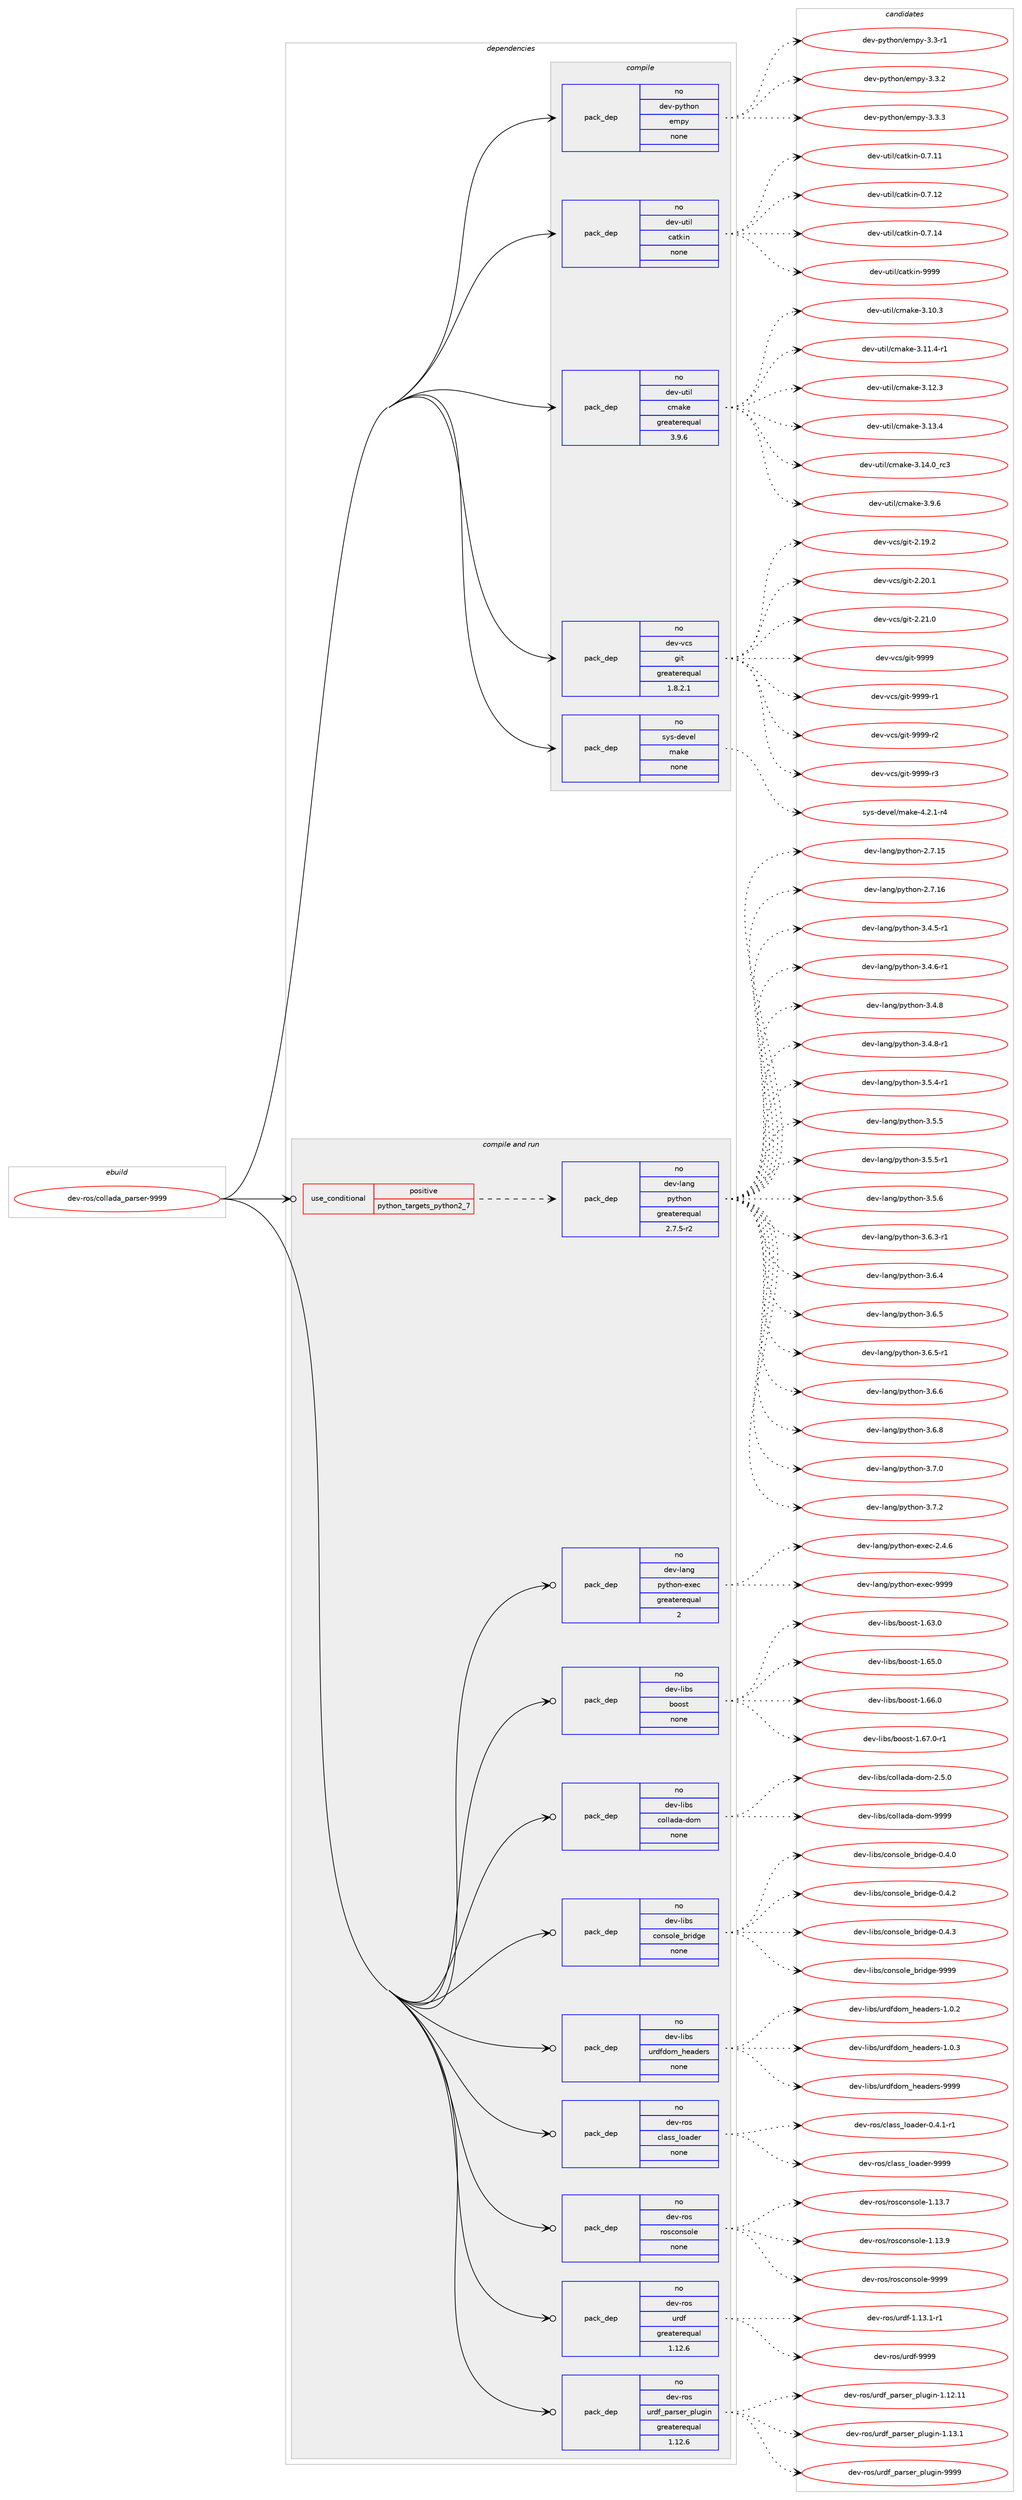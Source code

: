 digraph prolog {

# *************
# Graph options
# *************

newrank=true;
concentrate=true;
compound=true;
graph [rankdir=LR,fontname=Helvetica,fontsize=10,ranksep=1.5];#, ranksep=2.5, nodesep=0.2];
edge  [arrowhead=vee];
node  [fontname=Helvetica,fontsize=10];

# **********
# The ebuild
# **********

subgraph cluster_leftcol {
color=gray;
rank=same;
label=<<i>ebuild</i>>;
id [label="dev-ros/collada_parser-9999", color=red, width=4, href="../dev-ros/collada_parser-9999.svg"];
}

# ****************
# The dependencies
# ****************

subgraph cluster_midcol {
color=gray;
label=<<i>dependencies</i>>;
subgraph cluster_compile {
fillcolor="#eeeeee";
style=filled;
label=<<i>compile</i>>;
subgraph pack1041712 {
dependency1453172 [label=<<TABLE BORDER="0" CELLBORDER="1" CELLSPACING="0" CELLPADDING="4" WIDTH="220"><TR><TD ROWSPAN="6" CELLPADDING="30">pack_dep</TD></TR><TR><TD WIDTH="110">no</TD></TR><TR><TD>dev-python</TD></TR><TR><TD>empy</TD></TR><TR><TD>none</TD></TR><TR><TD></TD></TR></TABLE>>, shape=none, color=blue];
}
id:e -> dependency1453172:w [weight=20,style="solid",arrowhead="vee"];
subgraph pack1041713 {
dependency1453173 [label=<<TABLE BORDER="0" CELLBORDER="1" CELLSPACING="0" CELLPADDING="4" WIDTH="220"><TR><TD ROWSPAN="6" CELLPADDING="30">pack_dep</TD></TR><TR><TD WIDTH="110">no</TD></TR><TR><TD>dev-util</TD></TR><TR><TD>catkin</TD></TR><TR><TD>none</TD></TR><TR><TD></TD></TR></TABLE>>, shape=none, color=blue];
}
id:e -> dependency1453173:w [weight=20,style="solid",arrowhead="vee"];
subgraph pack1041714 {
dependency1453174 [label=<<TABLE BORDER="0" CELLBORDER="1" CELLSPACING="0" CELLPADDING="4" WIDTH="220"><TR><TD ROWSPAN="6" CELLPADDING="30">pack_dep</TD></TR><TR><TD WIDTH="110">no</TD></TR><TR><TD>dev-util</TD></TR><TR><TD>cmake</TD></TR><TR><TD>greaterequal</TD></TR><TR><TD>3.9.6</TD></TR></TABLE>>, shape=none, color=blue];
}
id:e -> dependency1453174:w [weight=20,style="solid",arrowhead="vee"];
subgraph pack1041715 {
dependency1453175 [label=<<TABLE BORDER="0" CELLBORDER="1" CELLSPACING="0" CELLPADDING="4" WIDTH="220"><TR><TD ROWSPAN="6" CELLPADDING="30">pack_dep</TD></TR><TR><TD WIDTH="110">no</TD></TR><TR><TD>dev-vcs</TD></TR><TR><TD>git</TD></TR><TR><TD>greaterequal</TD></TR><TR><TD>1.8.2.1</TD></TR></TABLE>>, shape=none, color=blue];
}
id:e -> dependency1453175:w [weight=20,style="solid",arrowhead="vee"];
subgraph pack1041716 {
dependency1453176 [label=<<TABLE BORDER="0" CELLBORDER="1" CELLSPACING="0" CELLPADDING="4" WIDTH="220"><TR><TD ROWSPAN="6" CELLPADDING="30">pack_dep</TD></TR><TR><TD WIDTH="110">no</TD></TR><TR><TD>sys-devel</TD></TR><TR><TD>make</TD></TR><TR><TD>none</TD></TR><TR><TD></TD></TR></TABLE>>, shape=none, color=blue];
}
id:e -> dependency1453176:w [weight=20,style="solid",arrowhead="vee"];
}
subgraph cluster_compileandrun {
fillcolor="#eeeeee";
style=filled;
label=<<i>compile and run</i>>;
subgraph cond388070 {
dependency1453177 [label=<<TABLE BORDER="0" CELLBORDER="1" CELLSPACING="0" CELLPADDING="4"><TR><TD ROWSPAN="3" CELLPADDING="10">use_conditional</TD></TR><TR><TD>positive</TD></TR><TR><TD>python_targets_python2_7</TD></TR></TABLE>>, shape=none, color=red];
subgraph pack1041717 {
dependency1453178 [label=<<TABLE BORDER="0" CELLBORDER="1" CELLSPACING="0" CELLPADDING="4" WIDTH="220"><TR><TD ROWSPAN="6" CELLPADDING="30">pack_dep</TD></TR><TR><TD WIDTH="110">no</TD></TR><TR><TD>dev-lang</TD></TR><TR><TD>python</TD></TR><TR><TD>greaterequal</TD></TR><TR><TD>2.7.5-r2</TD></TR></TABLE>>, shape=none, color=blue];
}
dependency1453177:e -> dependency1453178:w [weight=20,style="dashed",arrowhead="vee"];
}
id:e -> dependency1453177:w [weight=20,style="solid",arrowhead="odotvee"];
subgraph pack1041718 {
dependency1453179 [label=<<TABLE BORDER="0" CELLBORDER="1" CELLSPACING="0" CELLPADDING="4" WIDTH="220"><TR><TD ROWSPAN="6" CELLPADDING="30">pack_dep</TD></TR><TR><TD WIDTH="110">no</TD></TR><TR><TD>dev-lang</TD></TR><TR><TD>python-exec</TD></TR><TR><TD>greaterequal</TD></TR><TR><TD>2</TD></TR></TABLE>>, shape=none, color=blue];
}
id:e -> dependency1453179:w [weight=20,style="solid",arrowhead="odotvee"];
subgraph pack1041719 {
dependency1453180 [label=<<TABLE BORDER="0" CELLBORDER="1" CELLSPACING="0" CELLPADDING="4" WIDTH="220"><TR><TD ROWSPAN="6" CELLPADDING="30">pack_dep</TD></TR><TR><TD WIDTH="110">no</TD></TR><TR><TD>dev-libs</TD></TR><TR><TD>boost</TD></TR><TR><TD>none</TD></TR><TR><TD></TD></TR></TABLE>>, shape=none, color=blue];
}
id:e -> dependency1453180:w [weight=20,style="solid",arrowhead="odotvee"];
subgraph pack1041720 {
dependency1453181 [label=<<TABLE BORDER="0" CELLBORDER="1" CELLSPACING="0" CELLPADDING="4" WIDTH="220"><TR><TD ROWSPAN="6" CELLPADDING="30">pack_dep</TD></TR><TR><TD WIDTH="110">no</TD></TR><TR><TD>dev-libs</TD></TR><TR><TD>collada-dom</TD></TR><TR><TD>none</TD></TR><TR><TD></TD></TR></TABLE>>, shape=none, color=blue];
}
id:e -> dependency1453181:w [weight=20,style="solid",arrowhead="odotvee"];
subgraph pack1041721 {
dependency1453182 [label=<<TABLE BORDER="0" CELLBORDER="1" CELLSPACING="0" CELLPADDING="4" WIDTH="220"><TR><TD ROWSPAN="6" CELLPADDING="30">pack_dep</TD></TR><TR><TD WIDTH="110">no</TD></TR><TR><TD>dev-libs</TD></TR><TR><TD>console_bridge</TD></TR><TR><TD>none</TD></TR><TR><TD></TD></TR></TABLE>>, shape=none, color=blue];
}
id:e -> dependency1453182:w [weight=20,style="solid",arrowhead="odotvee"];
subgraph pack1041722 {
dependency1453183 [label=<<TABLE BORDER="0" CELLBORDER="1" CELLSPACING="0" CELLPADDING="4" WIDTH="220"><TR><TD ROWSPAN="6" CELLPADDING="30">pack_dep</TD></TR><TR><TD WIDTH="110">no</TD></TR><TR><TD>dev-libs</TD></TR><TR><TD>urdfdom_headers</TD></TR><TR><TD>none</TD></TR><TR><TD></TD></TR></TABLE>>, shape=none, color=blue];
}
id:e -> dependency1453183:w [weight=20,style="solid",arrowhead="odotvee"];
subgraph pack1041723 {
dependency1453184 [label=<<TABLE BORDER="0" CELLBORDER="1" CELLSPACING="0" CELLPADDING="4" WIDTH="220"><TR><TD ROWSPAN="6" CELLPADDING="30">pack_dep</TD></TR><TR><TD WIDTH="110">no</TD></TR><TR><TD>dev-ros</TD></TR><TR><TD>class_loader</TD></TR><TR><TD>none</TD></TR><TR><TD></TD></TR></TABLE>>, shape=none, color=blue];
}
id:e -> dependency1453184:w [weight=20,style="solid",arrowhead="odotvee"];
subgraph pack1041724 {
dependency1453185 [label=<<TABLE BORDER="0" CELLBORDER="1" CELLSPACING="0" CELLPADDING="4" WIDTH="220"><TR><TD ROWSPAN="6" CELLPADDING="30">pack_dep</TD></TR><TR><TD WIDTH="110">no</TD></TR><TR><TD>dev-ros</TD></TR><TR><TD>rosconsole</TD></TR><TR><TD>none</TD></TR><TR><TD></TD></TR></TABLE>>, shape=none, color=blue];
}
id:e -> dependency1453185:w [weight=20,style="solid",arrowhead="odotvee"];
subgraph pack1041725 {
dependency1453186 [label=<<TABLE BORDER="0" CELLBORDER="1" CELLSPACING="0" CELLPADDING="4" WIDTH="220"><TR><TD ROWSPAN="6" CELLPADDING="30">pack_dep</TD></TR><TR><TD WIDTH="110">no</TD></TR><TR><TD>dev-ros</TD></TR><TR><TD>urdf</TD></TR><TR><TD>greaterequal</TD></TR><TR><TD>1.12.6</TD></TR></TABLE>>, shape=none, color=blue];
}
id:e -> dependency1453186:w [weight=20,style="solid",arrowhead="odotvee"];
subgraph pack1041726 {
dependency1453187 [label=<<TABLE BORDER="0" CELLBORDER="1" CELLSPACING="0" CELLPADDING="4" WIDTH="220"><TR><TD ROWSPAN="6" CELLPADDING="30">pack_dep</TD></TR><TR><TD WIDTH="110">no</TD></TR><TR><TD>dev-ros</TD></TR><TR><TD>urdf_parser_plugin</TD></TR><TR><TD>greaterequal</TD></TR><TR><TD>1.12.6</TD></TR></TABLE>>, shape=none, color=blue];
}
id:e -> dependency1453187:w [weight=20,style="solid",arrowhead="odotvee"];
}
subgraph cluster_run {
fillcolor="#eeeeee";
style=filled;
label=<<i>run</i>>;
}
}

# **************
# The candidates
# **************

subgraph cluster_choices {
rank=same;
color=gray;
label=<<i>candidates</i>>;

subgraph choice1041712 {
color=black;
nodesep=1;
choice1001011184511212111610411111047101109112121455146514511449 [label="dev-python/empy-3.3-r1", color=red, width=4,href="../dev-python/empy-3.3-r1.svg"];
choice1001011184511212111610411111047101109112121455146514650 [label="dev-python/empy-3.3.2", color=red, width=4,href="../dev-python/empy-3.3.2.svg"];
choice1001011184511212111610411111047101109112121455146514651 [label="dev-python/empy-3.3.3", color=red, width=4,href="../dev-python/empy-3.3.3.svg"];
dependency1453172:e -> choice1001011184511212111610411111047101109112121455146514511449:w [style=dotted,weight="100"];
dependency1453172:e -> choice1001011184511212111610411111047101109112121455146514650:w [style=dotted,weight="100"];
dependency1453172:e -> choice1001011184511212111610411111047101109112121455146514651:w [style=dotted,weight="100"];
}
subgraph choice1041713 {
color=black;
nodesep=1;
choice1001011184511711610510847999711610710511045484655464949 [label="dev-util/catkin-0.7.11", color=red, width=4,href="../dev-util/catkin-0.7.11.svg"];
choice1001011184511711610510847999711610710511045484655464950 [label="dev-util/catkin-0.7.12", color=red, width=4,href="../dev-util/catkin-0.7.12.svg"];
choice1001011184511711610510847999711610710511045484655464952 [label="dev-util/catkin-0.7.14", color=red, width=4,href="../dev-util/catkin-0.7.14.svg"];
choice100101118451171161051084799971161071051104557575757 [label="dev-util/catkin-9999", color=red, width=4,href="../dev-util/catkin-9999.svg"];
dependency1453173:e -> choice1001011184511711610510847999711610710511045484655464949:w [style=dotted,weight="100"];
dependency1453173:e -> choice1001011184511711610510847999711610710511045484655464950:w [style=dotted,weight="100"];
dependency1453173:e -> choice1001011184511711610510847999711610710511045484655464952:w [style=dotted,weight="100"];
dependency1453173:e -> choice100101118451171161051084799971161071051104557575757:w [style=dotted,weight="100"];
}
subgraph choice1041714 {
color=black;
nodesep=1;
choice1001011184511711610510847991099710710145514649484651 [label="dev-util/cmake-3.10.3", color=red, width=4,href="../dev-util/cmake-3.10.3.svg"];
choice10010111845117116105108479910997107101455146494946524511449 [label="dev-util/cmake-3.11.4-r1", color=red, width=4,href="../dev-util/cmake-3.11.4-r1.svg"];
choice1001011184511711610510847991099710710145514649504651 [label="dev-util/cmake-3.12.3", color=red, width=4,href="../dev-util/cmake-3.12.3.svg"];
choice1001011184511711610510847991099710710145514649514652 [label="dev-util/cmake-3.13.4", color=red, width=4,href="../dev-util/cmake-3.13.4.svg"];
choice1001011184511711610510847991099710710145514649524648951149951 [label="dev-util/cmake-3.14.0_rc3", color=red, width=4,href="../dev-util/cmake-3.14.0_rc3.svg"];
choice10010111845117116105108479910997107101455146574654 [label="dev-util/cmake-3.9.6", color=red, width=4,href="../dev-util/cmake-3.9.6.svg"];
dependency1453174:e -> choice1001011184511711610510847991099710710145514649484651:w [style=dotted,weight="100"];
dependency1453174:e -> choice10010111845117116105108479910997107101455146494946524511449:w [style=dotted,weight="100"];
dependency1453174:e -> choice1001011184511711610510847991099710710145514649504651:w [style=dotted,weight="100"];
dependency1453174:e -> choice1001011184511711610510847991099710710145514649514652:w [style=dotted,weight="100"];
dependency1453174:e -> choice1001011184511711610510847991099710710145514649524648951149951:w [style=dotted,weight="100"];
dependency1453174:e -> choice10010111845117116105108479910997107101455146574654:w [style=dotted,weight="100"];
}
subgraph choice1041715 {
color=black;
nodesep=1;
choice10010111845118991154710310511645504649574650 [label="dev-vcs/git-2.19.2", color=red, width=4,href="../dev-vcs/git-2.19.2.svg"];
choice10010111845118991154710310511645504650484649 [label="dev-vcs/git-2.20.1", color=red, width=4,href="../dev-vcs/git-2.20.1.svg"];
choice10010111845118991154710310511645504650494648 [label="dev-vcs/git-2.21.0", color=red, width=4,href="../dev-vcs/git-2.21.0.svg"];
choice1001011184511899115471031051164557575757 [label="dev-vcs/git-9999", color=red, width=4,href="../dev-vcs/git-9999.svg"];
choice10010111845118991154710310511645575757574511449 [label="dev-vcs/git-9999-r1", color=red, width=4,href="../dev-vcs/git-9999-r1.svg"];
choice10010111845118991154710310511645575757574511450 [label="dev-vcs/git-9999-r2", color=red, width=4,href="../dev-vcs/git-9999-r2.svg"];
choice10010111845118991154710310511645575757574511451 [label="dev-vcs/git-9999-r3", color=red, width=4,href="../dev-vcs/git-9999-r3.svg"];
dependency1453175:e -> choice10010111845118991154710310511645504649574650:w [style=dotted,weight="100"];
dependency1453175:e -> choice10010111845118991154710310511645504650484649:w [style=dotted,weight="100"];
dependency1453175:e -> choice10010111845118991154710310511645504650494648:w [style=dotted,weight="100"];
dependency1453175:e -> choice1001011184511899115471031051164557575757:w [style=dotted,weight="100"];
dependency1453175:e -> choice10010111845118991154710310511645575757574511449:w [style=dotted,weight="100"];
dependency1453175:e -> choice10010111845118991154710310511645575757574511450:w [style=dotted,weight="100"];
dependency1453175:e -> choice10010111845118991154710310511645575757574511451:w [style=dotted,weight="100"];
}
subgraph choice1041716 {
color=black;
nodesep=1;
choice1151211154510010111810110847109971071014552465046494511452 [label="sys-devel/make-4.2.1-r4", color=red, width=4,href="../sys-devel/make-4.2.1-r4.svg"];
dependency1453176:e -> choice1151211154510010111810110847109971071014552465046494511452:w [style=dotted,weight="100"];
}
subgraph choice1041717 {
color=black;
nodesep=1;
choice10010111845108971101034711212111610411111045504655464953 [label="dev-lang/python-2.7.15", color=red, width=4,href="../dev-lang/python-2.7.15.svg"];
choice10010111845108971101034711212111610411111045504655464954 [label="dev-lang/python-2.7.16", color=red, width=4,href="../dev-lang/python-2.7.16.svg"];
choice1001011184510897110103471121211161041111104551465246534511449 [label="dev-lang/python-3.4.5-r1", color=red, width=4,href="../dev-lang/python-3.4.5-r1.svg"];
choice1001011184510897110103471121211161041111104551465246544511449 [label="dev-lang/python-3.4.6-r1", color=red, width=4,href="../dev-lang/python-3.4.6-r1.svg"];
choice100101118451089711010347112121116104111110455146524656 [label="dev-lang/python-3.4.8", color=red, width=4,href="../dev-lang/python-3.4.8.svg"];
choice1001011184510897110103471121211161041111104551465246564511449 [label="dev-lang/python-3.4.8-r1", color=red, width=4,href="../dev-lang/python-3.4.8-r1.svg"];
choice1001011184510897110103471121211161041111104551465346524511449 [label="dev-lang/python-3.5.4-r1", color=red, width=4,href="../dev-lang/python-3.5.4-r1.svg"];
choice100101118451089711010347112121116104111110455146534653 [label="dev-lang/python-3.5.5", color=red, width=4,href="../dev-lang/python-3.5.5.svg"];
choice1001011184510897110103471121211161041111104551465346534511449 [label="dev-lang/python-3.5.5-r1", color=red, width=4,href="../dev-lang/python-3.5.5-r1.svg"];
choice100101118451089711010347112121116104111110455146534654 [label="dev-lang/python-3.5.6", color=red, width=4,href="../dev-lang/python-3.5.6.svg"];
choice1001011184510897110103471121211161041111104551465446514511449 [label="dev-lang/python-3.6.3-r1", color=red, width=4,href="../dev-lang/python-3.6.3-r1.svg"];
choice100101118451089711010347112121116104111110455146544652 [label="dev-lang/python-3.6.4", color=red, width=4,href="../dev-lang/python-3.6.4.svg"];
choice100101118451089711010347112121116104111110455146544653 [label="dev-lang/python-3.6.5", color=red, width=4,href="../dev-lang/python-3.6.5.svg"];
choice1001011184510897110103471121211161041111104551465446534511449 [label="dev-lang/python-3.6.5-r1", color=red, width=4,href="../dev-lang/python-3.6.5-r1.svg"];
choice100101118451089711010347112121116104111110455146544654 [label="dev-lang/python-3.6.6", color=red, width=4,href="../dev-lang/python-3.6.6.svg"];
choice100101118451089711010347112121116104111110455146544656 [label="dev-lang/python-3.6.8", color=red, width=4,href="../dev-lang/python-3.6.8.svg"];
choice100101118451089711010347112121116104111110455146554648 [label="dev-lang/python-3.7.0", color=red, width=4,href="../dev-lang/python-3.7.0.svg"];
choice100101118451089711010347112121116104111110455146554650 [label="dev-lang/python-3.7.2", color=red, width=4,href="../dev-lang/python-3.7.2.svg"];
dependency1453178:e -> choice10010111845108971101034711212111610411111045504655464953:w [style=dotted,weight="100"];
dependency1453178:e -> choice10010111845108971101034711212111610411111045504655464954:w [style=dotted,weight="100"];
dependency1453178:e -> choice1001011184510897110103471121211161041111104551465246534511449:w [style=dotted,weight="100"];
dependency1453178:e -> choice1001011184510897110103471121211161041111104551465246544511449:w [style=dotted,weight="100"];
dependency1453178:e -> choice100101118451089711010347112121116104111110455146524656:w [style=dotted,weight="100"];
dependency1453178:e -> choice1001011184510897110103471121211161041111104551465246564511449:w [style=dotted,weight="100"];
dependency1453178:e -> choice1001011184510897110103471121211161041111104551465346524511449:w [style=dotted,weight="100"];
dependency1453178:e -> choice100101118451089711010347112121116104111110455146534653:w [style=dotted,weight="100"];
dependency1453178:e -> choice1001011184510897110103471121211161041111104551465346534511449:w [style=dotted,weight="100"];
dependency1453178:e -> choice100101118451089711010347112121116104111110455146534654:w [style=dotted,weight="100"];
dependency1453178:e -> choice1001011184510897110103471121211161041111104551465446514511449:w [style=dotted,weight="100"];
dependency1453178:e -> choice100101118451089711010347112121116104111110455146544652:w [style=dotted,weight="100"];
dependency1453178:e -> choice100101118451089711010347112121116104111110455146544653:w [style=dotted,weight="100"];
dependency1453178:e -> choice1001011184510897110103471121211161041111104551465446534511449:w [style=dotted,weight="100"];
dependency1453178:e -> choice100101118451089711010347112121116104111110455146544654:w [style=dotted,weight="100"];
dependency1453178:e -> choice100101118451089711010347112121116104111110455146544656:w [style=dotted,weight="100"];
dependency1453178:e -> choice100101118451089711010347112121116104111110455146554648:w [style=dotted,weight="100"];
dependency1453178:e -> choice100101118451089711010347112121116104111110455146554650:w [style=dotted,weight="100"];
}
subgraph choice1041718 {
color=black;
nodesep=1;
choice1001011184510897110103471121211161041111104510112010199455046524654 [label="dev-lang/python-exec-2.4.6", color=red, width=4,href="../dev-lang/python-exec-2.4.6.svg"];
choice10010111845108971101034711212111610411111045101120101994557575757 [label="dev-lang/python-exec-9999", color=red, width=4,href="../dev-lang/python-exec-9999.svg"];
dependency1453179:e -> choice1001011184510897110103471121211161041111104510112010199455046524654:w [style=dotted,weight="100"];
dependency1453179:e -> choice10010111845108971101034711212111610411111045101120101994557575757:w [style=dotted,weight="100"];
}
subgraph choice1041719 {
color=black;
nodesep=1;
choice1001011184510810598115479811111111511645494654514648 [label="dev-libs/boost-1.63.0", color=red, width=4,href="../dev-libs/boost-1.63.0.svg"];
choice1001011184510810598115479811111111511645494654534648 [label="dev-libs/boost-1.65.0", color=red, width=4,href="../dev-libs/boost-1.65.0.svg"];
choice1001011184510810598115479811111111511645494654544648 [label="dev-libs/boost-1.66.0", color=red, width=4,href="../dev-libs/boost-1.66.0.svg"];
choice10010111845108105981154798111111115116454946545546484511449 [label="dev-libs/boost-1.67.0-r1", color=red, width=4,href="../dev-libs/boost-1.67.0-r1.svg"];
dependency1453180:e -> choice1001011184510810598115479811111111511645494654514648:w [style=dotted,weight="100"];
dependency1453180:e -> choice1001011184510810598115479811111111511645494654534648:w [style=dotted,weight="100"];
dependency1453180:e -> choice1001011184510810598115479811111111511645494654544648:w [style=dotted,weight="100"];
dependency1453180:e -> choice10010111845108105981154798111111115116454946545546484511449:w [style=dotted,weight="100"];
}
subgraph choice1041720 {
color=black;
nodesep=1;
choice10010111845108105981154799111108108971009745100111109455046534648 [label="dev-libs/collada-dom-2.5.0", color=red, width=4,href="../dev-libs/collada-dom-2.5.0.svg"];
choice100101118451081059811547991111081089710097451001111094557575757 [label="dev-libs/collada-dom-9999", color=red, width=4,href="../dev-libs/collada-dom-9999.svg"];
dependency1453181:e -> choice10010111845108105981154799111108108971009745100111109455046534648:w [style=dotted,weight="100"];
dependency1453181:e -> choice100101118451081059811547991111081089710097451001111094557575757:w [style=dotted,weight="100"];
}
subgraph choice1041721 {
color=black;
nodesep=1;
choice100101118451081059811547991111101151111081019598114105100103101454846524648 [label="dev-libs/console_bridge-0.4.0", color=red, width=4,href="../dev-libs/console_bridge-0.4.0.svg"];
choice100101118451081059811547991111101151111081019598114105100103101454846524650 [label="dev-libs/console_bridge-0.4.2", color=red, width=4,href="../dev-libs/console_bridge-0.4.2.svg"];
choice100101118451081059811547991111101151111081019598114105100103101454846524651 [label="dev-libs/console_bridge-0.4.3", color=red, width=4,href="../dev-libs/console_bridge-0.4.3.svg"];
choice1001011184510810598115479911111011511110810195981141051001031014557575757 [label="dev-libs/console_bridge-9999", color=red, width=4,href="../dev-libs/console_bridge-9999.svg"];
dependency1453182:e -> choice100101118451081059811547991111101151111081019598114105100103101454846524648:w [style=dotted,weight="100"];
dependency1453182:e -> choice100101118451081059811547991111101151111081019598114105100103101454846524650:w [style=dotted,weight="100"];
dependency1453182:e -> choice100101118451081059811547991111101151111081019598114105100103101454846524651:w [style=dotted,weight="100"];
dependency1453182:e -> choice1001011184510810598115479911111011511110810195981141051001031014557575757:w [style=dotted,weight="100"];
}
subgraph choice1041722 {
color=black;
nodesep=1;
choice1001011184510810598115471171141001021001111099510410197100101114115454946484650 [label="dev-libs/urdfdom_headers-1.0.2", color=red, width=4,href="../dev-libs/urdfdom_headers-1.0.2.svg"];
choice1001011184510810598115471171141001021001111099510410197100101114115454946484651 [label="dev-libs/urdfdom_headers-1.0.3", color=red, width=4,href="../dev-libs/urdfdom_headers-1.0.3.svg"];
choice10010111845108105981154711711410010210011110995104101971001011141154557575757 [label="dev-libs/urdfdom_headers-9999", color=red, width=4,href="../dev-libs/urdfdom_headers-9999.svg"];
dependency1453183:e -> choice1001011184510810598115471171141001021001111099510410197100101114115454946484650:w [style=dotted,weight="100"];
dependency1453183:e -> choice1001011184510810598115471171141001021001111099510410197100101114115454946484651:w [style=dotted,weight="100"];
dependency1453183:e -> choice10010111845108105981154711711410010210011110995104101971001011141154557575757:w [style=dotted,weight="100"];
}
subgraph choice1041723 {
color=black;
nodesep=1;
choice1001011184511411111547991089711511595108111971001011144548465246494511449 [label="dev-ros/class_loader-0.4.1-r1", color=red, width=4,href="../dev-ros/class_loader-0.4.1-r1.svg"];
choice1001011184511411111547991089711511595108111971001011144557575757 [label="dev-ros/class_loader-9999", color=red, width=4,href="../dev-ros/class_loader-9999.svg"];
dependency1453184:e -> choice1001011184511411111547991089711511595108111971001011144548465246494511449:w [style=dotted,weight="100"];
dependency1453184:e -> choice1001011184511411111547991089711511595108111971001011144557575757:w [style=dotted,weight="100"];
}
subgraph choice1041724 {
color=black;
nodesep=1;
choice10010111845114111115471141111159911111011511110810145494649514655 [label="dev-ros/rosconsole-1.13.7", color=red, width=4,href="../dev-ros/rosconsole-1.13.7.svg"];
choice10010111845114111115471141111159911111011511110810145494649514657 [label="dev-ros/rosconsole-1.13.9", color=red, width=4,href="../dev-ros/rosconsole-1.13.9.svg"];
choice1001011184511411111547114111115991111101151111081014557575757 [label="dev-ros/rosconsole-9999", color=red, width=4,href="../dev-ros/rosconsole-9999.svg"];
dependency1453185:e -> choice10010111845114111115471141111159911111011511110810145494649514655:w [style=dotted,weight="100"];
dependency1453185:e -> choice10010111845114111115471141111159911111011511110810145494649514657:w [style=dotted,weight="100"];
dependency1453185:e -> choice1001011184511411111547114111115991111101151111081014557575757:w [style=dotted,weight="100"];
}
subgraph choice1041725 {
color=black;
nodesep=1;
choice1001011184511411111547117114100102454946495146494511449 [label="dev-ros/urdf-1.13.1-r1", color=red, width=4,href="../dev-ros/urdf-1.13.1-r1.svg"];
choice10010111845114111115471171141001024557575757 [label="dev-ros/urdf-9999", color=red, width=4,href="../dev-ros/urdf-9999.svg"];
dependency1453186:e -> choice1001011184511411111547117114100102454946495146494511449:w [style=dotted,weight="100"];
dependency1453186:e -> choice10010111845114111115471171141001024557575757:w [style=dotted,weight="100"];
}
subgraph choice1041726 {
color=black;
nodesep=1;
choice10010111845114111115471171141001029511297114115101114951121081171031051104549464950464949 [label="dev-ros/urdf_parser_plugin-1.12.11", color=red, width=4,href="../dev-ros/urdf_parser_plugin-1.12.11.svg"];
choice100101118451141111154711711410010295112971141151011149511210811710310511045494649514649 [label="dev-ros/urdf_parser_plugin-1.13.1", color=red, width=4,href="../dev-ros/urdf_parser_plugin-1.13.1.svg"];
choice10010111845114111115471171141001029511297114115101114951121081171031051104557575757 [label="dev-ros/urdf_parser_plugin-9999", color=red, width=4,href="../dev-ros/urdf_parser_plugin-9999.svg"];
dependency1453187:e -> choice10010111845114111115471171141001029511297114115101114951121081171031051104549464950464949:w [style=dotted,weight="100"];
dependency1453187:e -> choice100101118451141111154711711410010295112971141151011149511210811710310511045494649514649:w [style=dotted,weight="100"];
dependency1453187:e -> choice10010111845114111115471171141001029511297114115101114951121081171031051104557575757:w [style=dotted,weight="100"];
}
}

}
